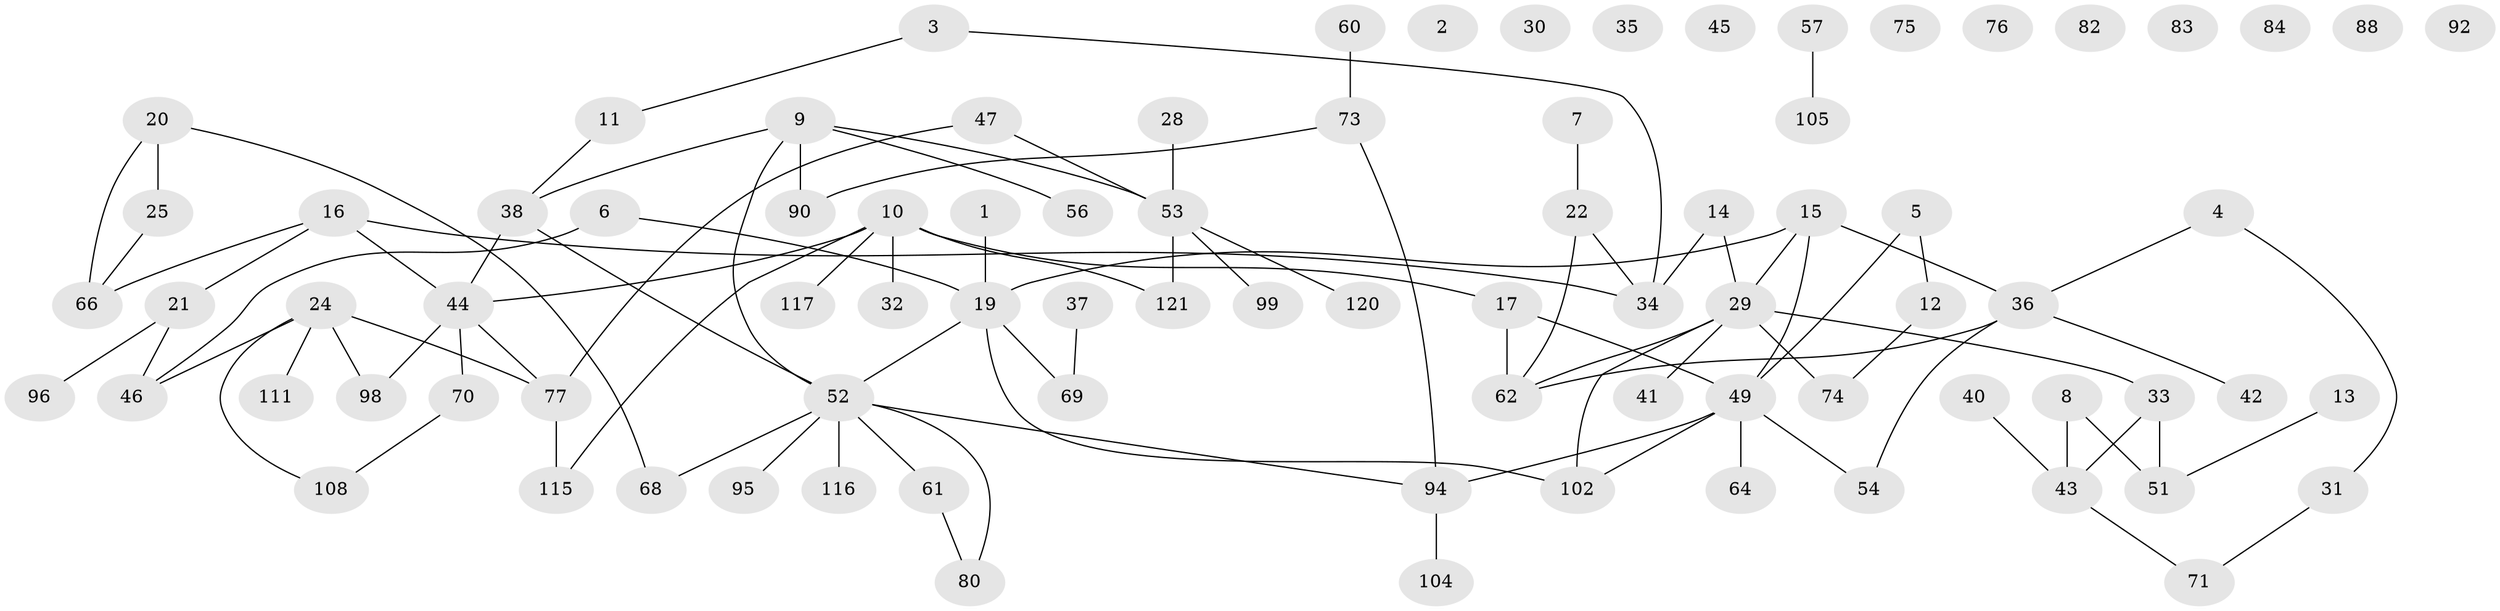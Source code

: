 // Generated by graph-tools (version 1.1) at 2025/23/03/03/25 07:23:29]
// undirected, 85 vertices, 97 edges
graph export_dot {
graph [start="1"]
  node [color=gray90,style=filled];
  1;
  2;
  3 [super="+48"];
  4 [super="+18"];
  5;
  6;
  7;
  8;
  9 [super="+59"];
  10 [super="+81"];
  11 [super="+55"];
  12 [super="+78"];
  13;
  14;
  15 [super="+91"];
  16 [super="+65"];
  17 [super="+89"];
  19 [super="+27"];
  20 [super="+23"];
  21 [super="+26"];
  22 [super="+50"];
  24 [super="+58"];
  25;
  28 [super="+93"];
  29 [super="+63"];
  30;
  31;
  32;
  33 [super="+103"];
  34 [super="+39"];
  35;
  36 [super="+119"];
  37;
  38 [super="+97"];
  40;
  41;
  42;
  43;
  44 [super="+118"];
  45;
  46 [super="+86"];
  47;
  49 [super="+113"];
  51 [super="+67"];
  52 [super="+101"];
  53 [super="+72"];
  54;
  56 [super="+107"];
  57;
  60;
  61;
  62 [super="+109"];
  64 [super="+87"];
  66 [super="+79"];
  68;
  69 [super="+85"];
  70;
  71;
  73 [super="+112"];
  74;
  75;
  76;
  77 [super="+106"];
  80;
  82;
  83 [super="+110"];
  84;
  88;
  90;
  92;
  94 [super="+100"];
  95;
  96;
  98;
  99;
  102;
  104;
  105 [super="+114"];
  108;
  111;
  115;
  116;
  117;
  120;
  121;
  1 -- 19;
  3 -- 11;
  3 -- 34;
  4 -- 31;
  4 -- 36;
  5 -- 12;
  5 -- 49;
  6 -- 46;
  6 -- 19;
  7 -- 22;
  8 -- 43;
  8 -- 51;
  9 -- 52;
  9 -- 53;
  9 -- 56;
  9 -- 90;
  9 -- 38;
  10 -- 32;
  10 -- 117;
  10 -- 121;
  10 -- 115;
  10 -- 17;
  10 -- 44;
  11 -- 38;
  12 -- 74;
  13 -- 51;
  14 -- 29;
  14 -- 34;
  15 -- 49;
  15 -- 36;
  15 -- 29;
  15 -- 19;
  16 -- 34;
  16 -- 66;
  16 -- 21;
  16 -- 44;
  17 -- 49 [weight=2];
  17 -- 62;
  19 -- 52;
  19 -- 69;
  19 -- 102;
  20 -- 25;
  20 -- 68;
  20 -- 66;
  21 -- 46;
  21 -- 96;
  22 -- 34;
  22 -- 62;
  24 -- 108;
  24 -- 111;
  24 -- 77;
  24 -- 98;
  24 -- 46;
  25 -- 66;
  28 -- 53;
  29 -- 102;
  29 -- 33 [weight=2];
  29 -- 41;
  29 -- 74;
  29 -- 62;
  31 -- 71;
  33 -- 43;
  33 -- 51;
  36 -- 42;
  36 -- 54;
  36 -- 62;
  37 -- 69;
  38 -- 44;
  38 -- 52;
  40 -- 43;
  43 -- 71;
  44 -- 98;
  44 -- 70;
  44 -- 77;
  47 -- 53;
  47 -- 77;
  49 -- 64;
  49 -- 102;
  49 -- 54;
  49 -- 94;
  52 -- 68;
  52 -- 116;
  52 -- 80;
  52 -- 61;
  52 -- 94;
  52 -- 95;
  53 -- 99;
  53 -- 120;
  53 -- 121;
  57 -- 105;
  60 -- 73;
  61 -- 80;
  70 -- 108;
  73 -- 90;
  73 -- 94;
  77 -- 115;
  94 -- 104;
}
